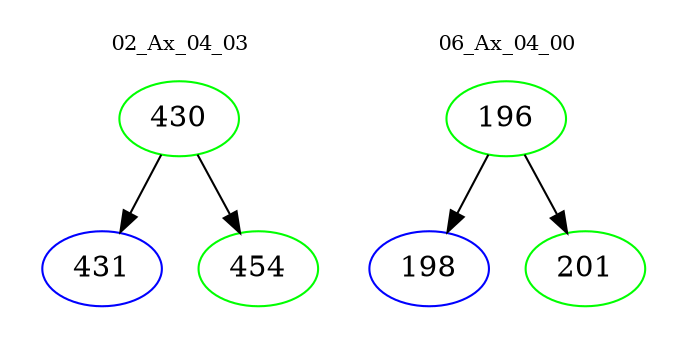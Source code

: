 digraph{
subgraph cluster_0 {
color = white
label = "02_Ax_04_03";
fontsize=10;
T0_430 [label="430", color="green"]
T0_430 -> T0_431 [color="black"]
T0_431 [label="431", color="blue"]
T0_430 -> T0_454 [color="black"]
T0_454 [label="454", color="green"]
}
subgraph cluster_1 {
color = white
label = "06_Ax_04_00";
fontsize=10;
T1_196 [label="196", color="green"]
T1_196 -> T1_198 [color="black"]
T1_198 [label="198", color="blue"]
T1_196 -> T1_201 [color="black"]
T1_201 [label="201", color="green"]
}
}
